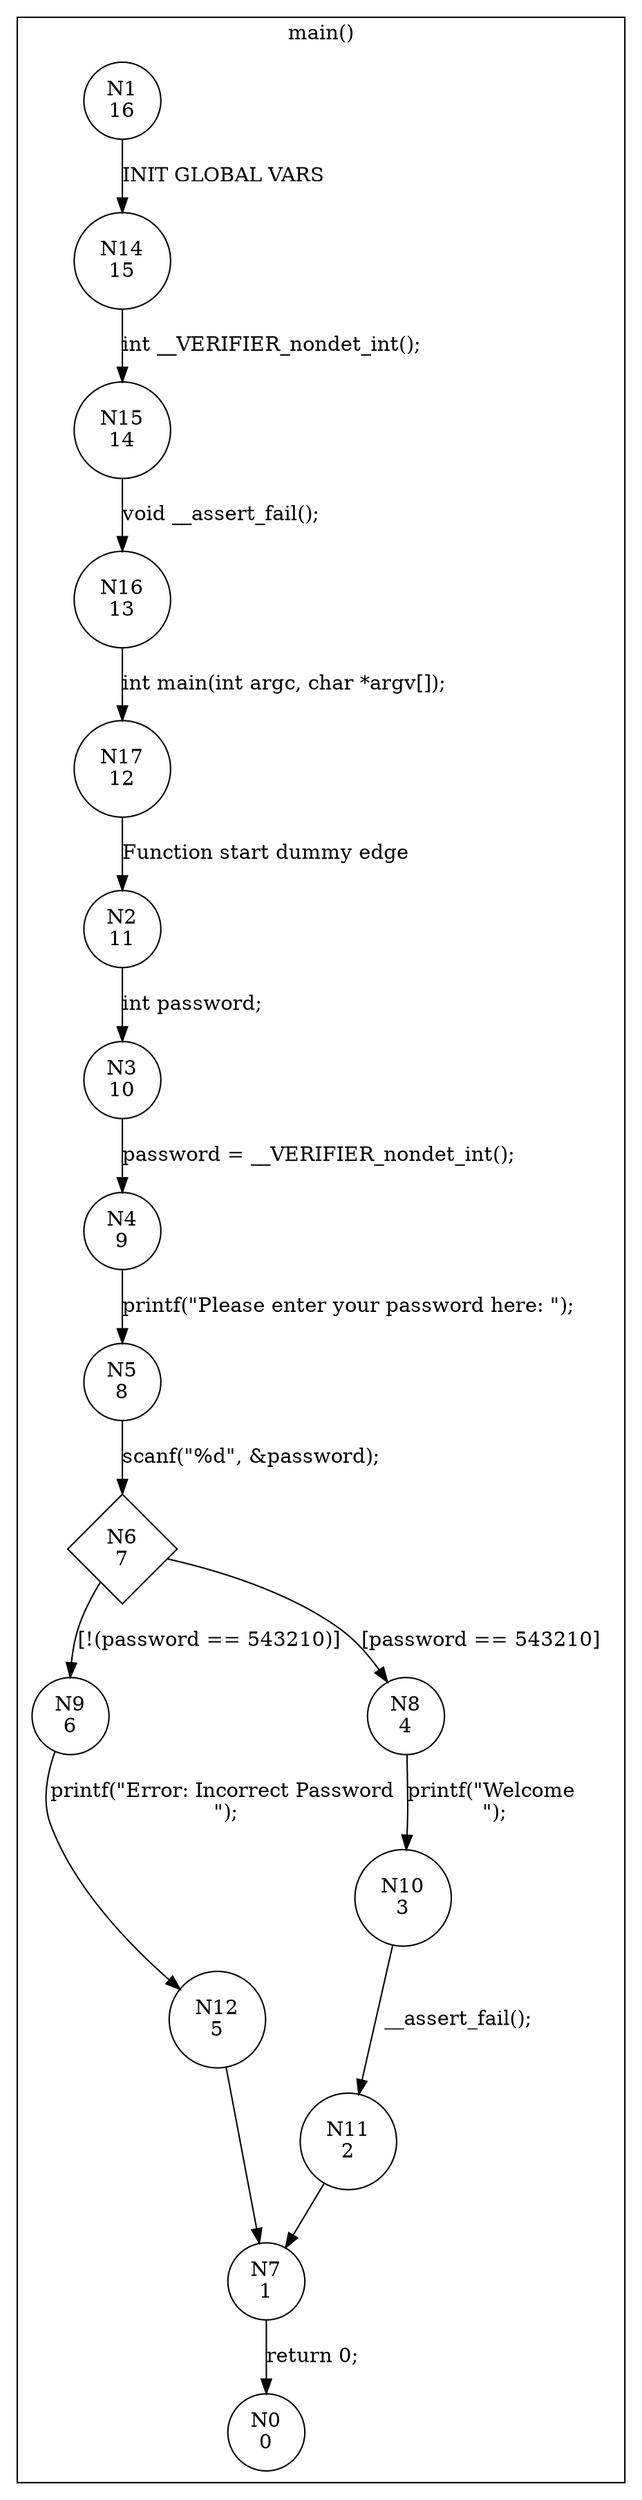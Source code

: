 digraph CFA {
1 [shape="circle" label="N1\n16"]
14 [shape="circle" label="N14\n15"]
15 [shape="circle" label="N15\n14"]
16 [shape="circle" label="N16\n13"]
17 [shape="circle" label="N17\n12"]
2 [shape="circle" label="N2\n11"]
3 [shape="circle" label="N3\n10"]
4 [shape="circle" label="N4\n9"]
5 [shape="circle" label="N5\n8"]
6 [shape="diamond" label="N6\n7"]
9 [shape="circle" label="N9\n6"]
12 [shape="circle" label="N12\n5"]
7 [shape="circle" label="N7\n1"]
0 [shape="circle" label="N0\n0"]
8 [shape="circle" label="N8\n4"]
10 [shape="circle" label="N10\n3"]
11 [shape="circle" label="N11\n2"]
node [shape="circle"]
subgraph cluster_main {
label="main()"
1 -> 14 [label="INIT GLOBAL VARS"]
14 -> 15 [label="int __VERIFIER_nondet_int();"]
15 -> 16 [label="void __assert_fail();"]
16 -> 17 [label="int main(int argc, char *argv[]);"]
17 -> 2 [label="Function start dummy edge"]
2 -> 3 [label="int password;"]
3 -> 4 [label="password = __VERIFIER_nondet_int();"]
4 -> 5 [label="printf(\"Please enter your password here: \");"]
5 -> 6 [label="scanf(\"%d\", &password);"]
6 -> 8 [label="[password == 543210]"]
6 -> 9 [label="[!(password == 543210)]"]
9 -> 12 [label="printf(\"Error: Incorrect Password \n\");"]
12 -> 7 [label=""]
7 -> 0 [label="return 0;"]
8 -> 10 [label="printf(\"Welcome \n\");"]
10 -> 11 [label="__assert_fail();"]
11 -> 7 [label=""]}
}